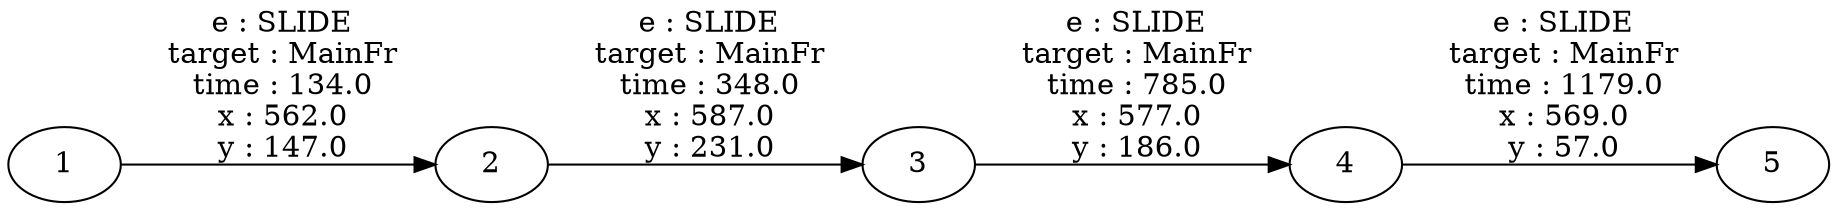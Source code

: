 digraph {
rankdir="LR"
1->2[label=" e : SLIDE\n target : MainFr\n time : 134.0\n x : 562.0\n y : 147.0"];2->3[label=" e : SLIDE\n target : MainFr\n time : 348.0\n x : 587.0\n y : 231.0"];3->4[label=" e : SLIDE\n target : MainFr\n time : 785.0\n x : 577.0\n y : 186.0"];4->5[label=" e : SLIDE\n target : MainFr\n time : 1179.0\n x : 569.0\n y : 57.0"];}